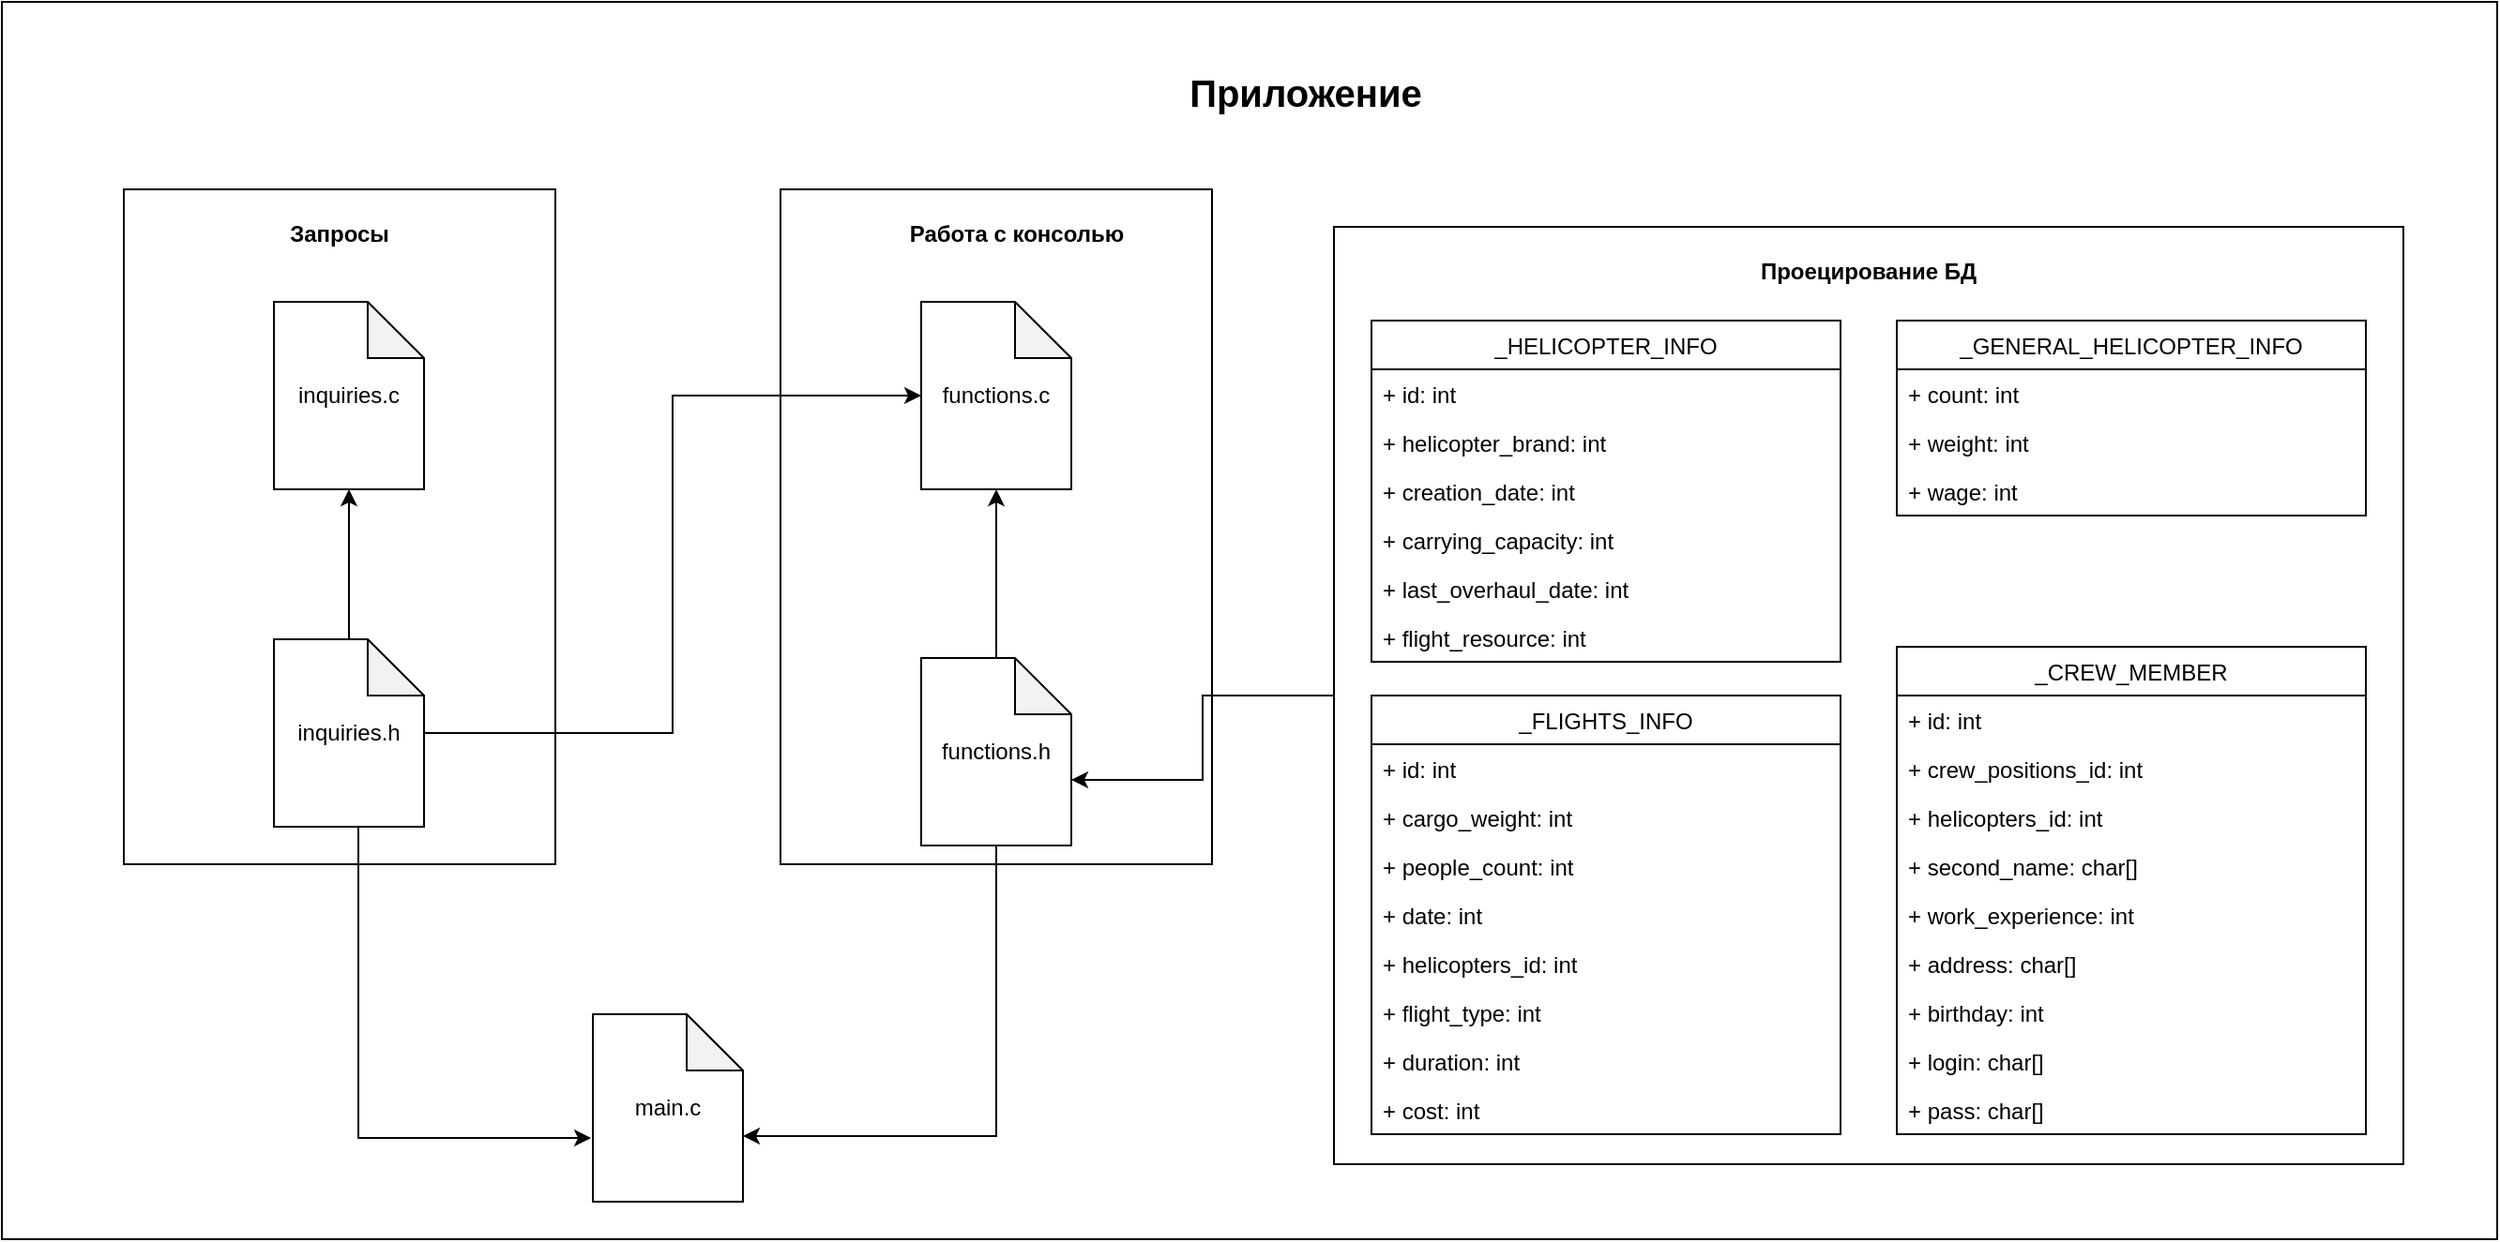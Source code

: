 <mxfile version="12.9.3" type="device"><diagram id="snuiuzMTM6QPv7DcpnC6" name="Page-1"><mxGraphModel dx="1422" dy="762" grid="1" gridSize="10" guides="1" tooltips="1" connect="1" arrows="1" fold="1" page="1" pageScale="1" pageWidth="1654" pageHeight="2336" math="0" shadow="0"><root><mxCell id="0"/><mxCell id="1" parent="0"/><mxCell id="9cy416evlFXMgTtmH5Qt-6" value="&lt;span style=&quot;white-space: normal&quot;&gt;main.c&lt;/span&gt;" style="shape=note;whiteSpace=wrap;html=1;backgroundOutline=1;darkOpacity=0.05;" parent="1" vertex="1"><mxGeometry x="535" y="840" width="80" height="100" as="geometry"/></mxCell><mxCell id="gCWatBSCXWlCyjAJkRxo-3" style="edgeStyle=orthogonalEdgeStyle;rounded=0;orthogonalLoop=1;jettySize=auto;html=1;entryX=0.5;entryY=1;entryDx=0;entryDy=0;entryPerimeter=0;" edge="1" parent="1" source="9cy416evlFXMgTtmH5Qt-9" target="9cy416evlFXMgTtmH5Qt-10"><mxGeometry relative="1" as="geometry"/></mxCell><mxCell id="gCWatBSCXWlCyjAJkRxo-4" style="edgeStyle=orthogonalEdgeStyle;rounded=0;orthogonalLoop=1;jettySize=auto;html=1;entryX=-0.012;entryY=0.66;entryDx=0;entryDy=0;entryPerimeter=0;" edge="1" parent="1" source="9cy416evlFXMgTtmH5Qt-9" target="9cy416evlFXMgTtmH5Qt-6"><mxGeometry relative="1" as="geometry"><Array as="points"><mxPoint x="410" y="906"/></Array></mxGeometry></mxCell><mxCell id="gCWatBSCXWlCyjAJkRxo-10" style="edgeStyle=orthogonalEdgeStyle;rounded=0;orthogonalLoop=1;jettySize=auto;html=1;entryX=0;entryY=0.5;entryDx=0;entryDy=0;entryPerimeter=0;" edge="1" parent="1" source="9cy416evlFXMgTtmH5Qt-9" target="9cy416evlFXMgTtmH5Qt-12"><mxGeometry relative="1" as="geometry"/></mxCell><mxCell id="9cy416evlFXMgTtmH5Qt-9" value="&lt;span style=&quot;white-space: normal&quot;&gt;inquiries.h&lt;/span&gt;" style="shape=note;whiteSpace=wrap;html=1;backgroundOutline=1;darkOpacity=0.05;" parent="1" vertex="1"><mxGeometry x="365" y="640" width="80" height="100" as="geometry"/></mxCell><mxCell id="9cy416evlFXMgTtmH5Qt-10" value="&lt;span style=&quot;white-space: normal&quot;&gt;inquiries.c&lt;/span&gt;" style="shape=note;whiteSpace=wrap;html=1;backgroundOutline=1;darkOpacity=0.05;" parent="1" vertex="1"><mxGeometry x="365" y="460" width="80" height="100" as="geometry"/></mxCell><mxCell id="gCWatBSCXWlCyjAJkRxo-5" style="edgeStyle=orthogonalEdgeStyle;rounded=0;orthogonalLoop=1;jettySize=auto;html=1;entryX=0;entryY=0;entryDx=80;entryDy=65;entryPerimeter=0;" edge="1" parent="1" source="9cy416evlFXMgTtmH5Qt-11" target="9cy416evlFXMgTtmH5Qt-6"><mxGeometry relative="1" as="geometry"><Array as="points"><mxPoint x="750" y="905"/></Array></mxGeometry></mxCell><mxCell id="gCWatBSCXWlCyjAJkRxo-6" style="edgeStyle=orthogonalEdgeStyle;rounded=0;orthogonalLoop=1;jettySize=auto;html=1;entryX=0.5;entryY=1;entryDx=0;entryDy=0;entryPerimeter=0;" edge="1" parent="1" source="9cy416evlFXMgTtmH5Qt-11" target="9cy416evlFXMgTtmH5Qt-12"><mxGeometry relative="1" as="geometry"/></mxCell><mxCell id="9cy416evlFXMgTtmH5Qt-11" value="&lt;span style=&quot;white-space: normal&quot;&gt;functions.h&lt;/span&gt;" style="shape=note;whiteSpace=wrap;html=1;backgroundOutline=1;darkOpacity=0.05;" parent="1" vertex="1"><mxGeometry x="710" y="650" width="80" height="100" as="geometry"/></mxCell><mxCell id="9cy416evlFXMgTtmH5Qt-12" value="&lt;span style=&quot;white-space: normal&quot;&gt;functions.c&lt;/span&gt;" style="shape=note;whiteSpace=wrap;html=1;backgroundOutline=1;darkOpacity=0.05;" parent="1" vertex="1"><mxGeometry x="710" y="460" width="80" height="100" as="geometry"/></mxCell><mxCell id="9cy416evlFXMgTtmH5Qt-15" value="" style="rounded=0;whiteSpace=wrap;html=1;strokeColor=#000000;fillColor=#f8cecc;fillOpacity=0;" parent="1" vertex="1"><mxGeometry x="635" y="400" width="230" height="360" as="geometry"/></mxCell><mxCell id="9cy416evlFXMgTtmH5Qt-18" value="Запросы" style="text;html=1;strokeColor=none;fillColor=none;align=center;verticalAlign=top;whiteSpace=wrap;rounded=0;fontStyle=1" parent="1" vertex="1"><mxGeometry x="355" y="410" width="90" height="30" as="geometry"/></mxCell><mxCell id="9cy416evlFXMgTtmH5Qt-21" value="" style="rounded=0;whiteSpace=wrap;html=1;strokeColor=#000000;fillColor=#f8cecc;fillOpacity=0;" parent="1" vertex="1"><mxGeometry x="285" y="400" width="230" height="360" as="geometry"/></mxCell><mxCell id="9cy416evlFXMgTtmH5Qt-22" value="Работа с консолью" style="text;html=1;strokeColor=none;fillColor=none;align=center;verticalAlign=top;whiteSpace=wrap;rounded=0;fontStyle=1" parent="1" vertex="1"><mxGeometry x="677" y="410" width="168" height="30" as="geometry"/></mxCell><object label="_HELICOPTER_INFO" carrying_capacity="int" last_overhaul_date="int" flight_resource="int" id="gCWatBSCXWlCyjAJkRxo-29"><mxCell style="swimlane;fontStyle=0;childLayout=stackLayout;horizontal=1;startSize=26;fillColor=none;horizontalStack=0;resizeParent=1;resizeParentMax=0;resizeLast=0;collapsible=1;marginBottom=0;" vertex="1" parent="1"><mxGeometry x="950" y="470" width="250" height="182" as="geometry"><mxRectangle x="1100" y="180" width="150" height="26" as="alternateBounds"/></mxGeometry></mxCell></object><mxCell id="gCWatBSCXWlCyjAJkRxo-30" value="+ id: int" style="text;strokeColor=none;fillColor=none;align=left;verticalAlign=top;spacingLeft=4;spacingRight=4;overflow=hidden;rotatable=0;points=[[0,0.5],[1,0.5]];portConstraint=eastwest;" vertex="1" parent="gCWatBSCXWlCyjAJkRxo-29"><mxGeometry y="26" width="250" height="26" as="geometry"/></mxCell><mxCell id="gCWatBSCXWlCyjAJkRxo-31" value="+ helicopter_brand: int" style="text;strokeColor=none;fillColor=none;align=left;verticalAlign=top;spacingLeft=4;spacingRight=4;overflow=hidden;rotatable=0;points=[[0,0.5],[1,0.5]];portConstraint=eastwest;" vertex="1" parent="gCWatBSCXWlCyjAJkRxo-29"><mxGeometry y="52" width="250" height="26" as="geometry"/></mxCell><mxCell id="gCWatBSCXWlCyjAJkRxo-32" value="+ creation_date: int" style="text;strokeColor=none;fillColor=none;align=left;verticalAlign=top;spacingLeft=4;spacingRight=4;overflow=hidden;rotatable=0;points=[[0,0.5],[1,0.5]];portConstraint=eastwest;" vertex="1" parent="gCWatBSCXWlCyjAJkRxo-29"><mxGeometry y="78" width="250" height="26" as="geometry"/></mxCell><mxCell id="gCWatBSCXWlCyjAJkRxo-47" value="+ carrying_capacity: int" style="text;strokeColor=none;fillColor=none;align=left;verticalAlign=top;spacingLeft=4;spacingRight=4;overflow=hidden;rotatable=0;points=[[0,0.5],[1,0.5]];portConstraint=eastwest;" vertex="1" parent="gCWatBSCXWlCyjAJkRxo-29"><mxGeometry y="104" width="250" height="26" as="geometry"/></mxCell><mxCell id="gCWatBSCXWlCyjAJkRxo-48" value="+ last_overhaul_date: int" style="text;strokeColor=none;fillColor=none;align=left;verticalAlign=top;spacingLeft=4;spacingRight=4;overflow=hidden;rotatable=0;points=[[0,0.5],[1,0.5]];portConstraint=eastwest;" vertex="1" parent="gCWatBSCXWlCyjAJkRxo-29"><mxGeometry y="130" width="250" height="26" as="geometry"/></mxCell><mxCell id="gCWatBSCXWlCyjAJkRxo-49" value="+ flight_resource: int" style="text;strokeColor=none;fillColor=none;align=left;verticalAlign=top;spacingLeft=4;spacingRight=4;overflow=hidden;rotatable=0;points=[[0,0.5],[1,0.5]];portConstraint=eastwest;" vertex="1" parent="gCWatBSCXWlCyjAJkRxo-29"><mxGeometry y="156" width="250" height="26" as="geometry"/></mxCell><mxCell id="gCWatBSCXWlCyjAJkRxo-33" value="_FLIGHTS_INFO" style="swimlane;fontStyle=0;childLayout=stackLayout;horizontal=1;startSize=26;fillColor=none;horizontalStack=0;resizeParent=1;resizeParentMax=0;resizeLast=0;collapsible=1;marginBottom=0;" vertex="1" parent="1"><mxGeometry x="950" y="670" width="250" height="234" as="geometry"/></mxCell><mxCell id="gCWatBSCXWlCyjAJkRxo-34" value="+ id: int" style="text;strokeColor=none;fillColor=none;align=left;verticalAlign=top;spacingLeft=4;spacingRight=4;overflow=hidden;rotatable=0;points=[[0,0.5],[1,0.5]];portConstraint=eastwest;" vertex="1" parent="gCWatBSCXWlCyjAJkRxo-33"><mxGeometry y="26" width="250" height="26" as="geometry"/></mxCell><mxCell id="gCWatBSCXWlCyjAJkRxo-51" value="+ cargo_weight: int" style="text;strokeColor=none;fillColor=none;align=left;verticalAlign=top;spacingLeft=4;spacingRight=4;overflow=hidden;rotatable=0;points=[[0,0.5],[1,0.5]];portConstraint=eastwest;" vertex="1" parent="gCWatBSCXWlCyjAJkRxo-33"><mxGeometry y="52" width="250" height="26" as="geometry"/></mxCell><mxCell id="gCWatBSCXWlCyjAJkRxo-52" value="+ people_count: int" style="text;strokeColor=none;fillColor=none;align=left;verticalAlign=top;spacingLeft=4;spacingRight=4;overflow=hidden;rotatable=0;points=[[0,0.5],[1,0.5]];portConstraint=eastwest;" vertex="1" parent="gCWatBSCXWlCyjAJkRxo-33"><mxGeometry y="78" width="250" height="26" as="geometry"/></mxCell><mxCell id="gCWatBSCXWlCyjAJkRxo-53" value="+ date: int" style="text;strokeColor=none;fillColor=none;align=left;verticalAlign=top;spacingLeft=4;spacingRight=4;overflow=hidden;rotatable=0;points=[[0,0.5],[1,0.5]];portConstraint=eastwest;" vertex="1" parent="gCWatBSCXWlCyjAJkRxo-33"><mxGeometry y="104" width="250" height="26" as="geometry"/></mxCell><mxCell id="gCWatBSCXWlCyjAJkRxo-54" value="+ helicopters_id: int" style="text;strokeColor=none;fillColor=none;align=left;verticalAlign=top;spacingLeft=4;spacingRight=4;overflow=hidden;rotatable=0;points=[[0,0.5],[1,0.5]];portConstraint=eastwest;" vertex="1" parent="gCWatBSCXWlCyjAJkRxo-33"><mxGeometry y="130" width="250" height="26" as="geometry"/></mxCell><mxCell id="gCWatBSCXWlCyjAJkRxo-55" value="+ flight_type: int" style="text;strokeColor=none;fillColor=none;align=left;verticalAlign=top;spacingLeft=4;spacingRight=4;overflow=hidden;rotatable=0;points=[[0,0.5],[1,0.5]];portConstraint=eastwest;" vertex="1" parent="gCWatBSCXWlCyjAJkRxo-33"><mxGeometry y="156" width="250" height="26" as="geometry"/></mxCell><mxCell id="gCWatBSCXWlCyjAJkRxo-56" value="+ duration: int" style="text;strokeColor=none;fillColor=none;align=left;verticalAlign=top;spacingLeft=4;spacingRight=4;overflow=hidden;rotatable=0;points=[[0,0.5],[1,0.5]];portConstraint=eastwest;" vertex="1" parent="gCWatBSCXWlCyjAJkRxo-33"><mxGeometry y="182" width="250" height="26" as="geometry"/></mxCell><mxCell id="gCWatBSCXWlCyjAJkRxo-57" value="+ cost: int" style="text;strokeColor=none;fillColor=none;align=left;verticalAlign=top;spacingLeft=4;spacingRight=4;overflow=hidden;rotatable=0;points=[[0,0.5],[1,0.5]];portConstraint=eastwest;" vertex="1" parent="gCWatBSCXWlCyjAJkRxo-33"><mxGeometry y="208" width="250" height="26" as="geometry"/></mxCell><mxCell id="gCWatBSCXWlCyjAJkRxo-37" value="_CREW_MEMBER" style="swimlane;fontStyle=0;childLayout=stackLayout;horizontal=1;startSize=26;fillColor=none;horizontalStack=0;resizeParent=1;resizeParentMax=0;resizeLast=0;collapsible=1;marginBottom=0;" vertex="1" parent="1"><mxGeometry x="1230" y="644" width="250" height="260" as="geometry"/></mxCell><mxCell id="gCWatBSCXWlCyjAJkRxo-38" value="+ id: int" style="text;strokeColor=none;fillColor=none;align=left;verticalAlign=top;spacingLeft=4;spacingRight=4;overflow=hidden;rotatable=0;points=[[0,0.5],[1,0.5]];portConstraint=eastwest;" vertex="1" parent="gCWatBSCXWlCyjAJkRxo-37"><mxGeometry y="26" width="250" height="26" as="geometry"/></mxCell><mxCell id="gCWatBSCXWlCyjAJkRxo-58" value="+ crew_positions_id: int" style="text;strokeColor=none;fillColor=none;align=left;verticalAlign=top;spacingLeft=4;spacingRight=4;overflow=hidden;rotatable=0;points=[[0,0.5],[1,0.5]];portConstraint=eastwest;" vertex="1" parent="gCWatBSCXWlCyjAJkRxo-37"><mxGeometry y="52" width="250" height="26" as="geometry"/></mxCell><mxCell id="gCWatBSCXWlCyjAJkRxo-59" value="+ helicopters_id: int" style="text;strokeColor=none;fillColor=none;align=left;verticalAlign=top;spacingLeft=4;spacingRight=4;overflow=hidden;rotatable=0;points=[[0,0.5],[1,0.5]];portConstraint=eastwest;" vertex="1" parent="gCWatBSCXWlCyjAJkRxo-37"><mxGeometry y="78" width="250" height="26" as="geometry"/></mxCell><mxCell id="gCWatBSCXWlCyjAJkRxo-60" value="+ second_name: char[]" style="text;strokeColor=none;fillColor=none;align=left;verticalAlign=top;spacingLeft=4;spacingRight=4;overflow=hidden;rotatable=0;points=[[0,0.5],[1,0.5]];portConstraint=eastwest;" vertex="1" parent="gCWatBSCXWlCyjAJkRxo-37"><mxGeometry y="104" width="250" height="26" as="geometry"/></mxCell><mxCell id="gCWatBSCXWlCyjAJkRxo-61" value="+ work_experience: int" style="text;strokeColor=none;fillColor=none;align=left;verticalAlign=top;spacingLeft=4;spacingRight=4;overflow=hidden;rotatable=0;points=[[0,0.5],[1,0.5]];portConstraint=eastwest;" vertex="1" parent="gCWatBSCXWlCyjAJkRxo-37"><mxGeometry y="130" width="250" height="26" as="geometry"/></mxCell><mxCell id="gCWatBSCXWlCyjAJkRxo-62" value="+ address: char[]" style="text;strokeColor=none;fillColor=none;align=left;verticalAlign=top;spacingLeft=4;spacingRight=4;overflow=hidden;rotatable=0;points=[[0,0.5],[1,0.5]];portConstraint=eastwest;" vertex="1" parent="gCWatBSCXWlCyjAJkRxo-37"><mxGeometry y="156" width="250" height="26" as="geometry"/></mxCell><mxCell id="gCWatBSCXWlCyjAJkRxo-63" value="+ birthday: int" style="text;strokeColor=none;fillColor=none;align=left;verticalAlign=top;spacingLeft=4;spacingRight=4;overflow=hidden;rotatable=0;points=[[0,0.5],[1,0.5]];portConstraint=eastwest;" vertex="1" parent="gCWatBSCXWlCyjAJkRxo-37"><mxGeometry y="182" width="250" height="26" as="geometry"/></mxCell><mxCell id="gCWatBSCXWlCyjAJkRxo-64" value="+ login: char[]" style="text;strokeColor=none;fillColor=none;align=left;verticalAlign=top;spacingLeft=4;spacingRight=4;overflow=hidden;rotatable=0;points=[[0,0.5],[1,0.5]];portConstraint=eastwest;" vertex="1" parent="gCWatBSCXWlCyjAJkRxo-37"><mxGeometry y="208" width="250" height="26" as="geometry"/></mxCell><mxCell id="gCWatBSCXWlCyjAJkRxo-65" value="+ pass: char[]" style="text;strokeColor=none;fillColor=none;align=left;verticalAlign=top;spacingLeft=4;spacingRight=4;overflow=hidden;rotatable=0;points=[[0,0.5],[1,0.5]];portConstraint=eastwest;" vertex="1" parent="gCWatBSCXWlCyjAJkRxo-37"><mxGeometry y="234" width="250" height="26" as="geometry"/></mxCell><mxCell id="gCWatBSCXWlCyjAJkRxo-11" value="_GENERAL_HELICOPTER_INFO" style="swimlane;fontStyle=0;childLayout=stackLayout;horizontal=1;startSize=26;fillColor=none;horizontalStack=0;resizeParent=1;resizeParentMax=0;resizeLast=0;collapsible=1;marginBottom=0;" vertex="1" parent="1"><mxGeometry x="1230" y="470" width="250" height="104" as="geometry"><mxRectangle x="1380" y="200" width="220" height="26" as="alternateBounds"/></mxGeometry></mxCell><mxCell id="gCWatBSCXWlCyjAJkRxo-12" value="+ count: int" style="text;strokeColor=none;fillColor=none;align=left;verticalAlign=top;spacingLeft=4;spacingRight=4;overflow=hidden;rotatable=0;points=[[0,0.5],[1,0.5]];portConstraint=eastwest;" vertex="1" parent="gCWatBSCXWlCyjAJkRxo-11"><mxGeometry y="26" width="250" height="26" as="geometry"/></mxCell><mxCell id="gCWatBSCXWlCyjAJkRxo-13" value="+ weight: int" style="text;strokeColor=none;fillColor=none;align=left;verticalAlign=top;spacingLeft=4;spacingRight=4;overflow=hidden;rotatable=0;points=[[0,0.5],[1,0.5]];portConstraint=eastwest;" vertex="1" parent="gCWatBSCXWlCyjAJkRxo-11"><mxGeometry y="52" width="250" height="26" as="geometry"/></mxCell><mxCell id="gCWatBSCXWlCyjAJkRxo-14" value="+ wage: int" style="text;strokeColor=none;fillColor=none;align=left;verticalAlign=top;spacingLeft=4;spacingRight=4;overflow=hidden;rotatable=0;points=[[0,0.5],[1,0.5]];portConstraint=eastwest;" vertex="1" parent="gCWatBSCXWlCyjAJkRxo-11"><mxGeometry y="78" width="250" height="26" as="geometry"/></mxCell><mxCell id="9cy416evlFXMgTtmH5Qt-23" value="" style="rounded=0;whiteSpace=wrap;html=1;strokeColor=#000000;fillOpacity=0;" parent="1" vertex="1"><mxGeometry x="220" y="300" width="1330" height="660" as="geometry"/></mxCell><mxCell id="9cy416evlFXMgTtmH5Qt-24" value="Приложение" style="text;html=1;strokeColor=none;fillColor=none;align=center;verticalAlign=top;whiteSpace=wrap;rounded=0;fontStyle=1;fontSize=20;" parent="1" vertex="1"><mxGeometry x="840" y="330" width="150" height="40" as="geometry"/></mxCell><mxCell id="gCWatBSCXWlCyjAJkRxo-68" style="edgeStyle=orthogonalEdgeStyle;rounded=0;orthogonalLoop=1;jettySize=auto;html=1;entryX=0;entryY=0;entryDx=80;entryDy=65;entryPerimeter=0;exitX=0;exitY=0.5;exitDx=0;exitDy=0;" edge="1" parent="1" source="gCWatBSCXWlCyjAJkRxo-15" target="9cy416evlFXMgTtmH5Qt-11"><mxGeometry relative="1" as="geometry"><mxPoint x="840" y="900" as="targetPoint"/><Array as="points"><mxPoint x="860" y="670"/><mxPoint x="860" y="715"/></Array></mxGeometry></mxCell><mxCell id="gCWatBSCXWlCyjAJkRxo-15" value="" style="rounded=0;whiteSpace=wrap;html=1;fillOpacity=0;" vertex="1" parent="1"><mxGeometry x="930" y="420" width="570" height="500" as="geometry"/></mxCell><mxCell id="gCWatBSCXWlCyjAJkRxo-66" value="Проецирование БД" style="text;html=1;strokeColor=none;fillColor=none;align=center;verticalAlign=top;whiteSpace=wrap;rounded=0;fontStyle=1" vertex="1" parent="1"><mxGeometry x="1131" y="430" width="168" height="30" as="geometry"/></mxCell></root></mxGraphModel></diagram></mxfile>